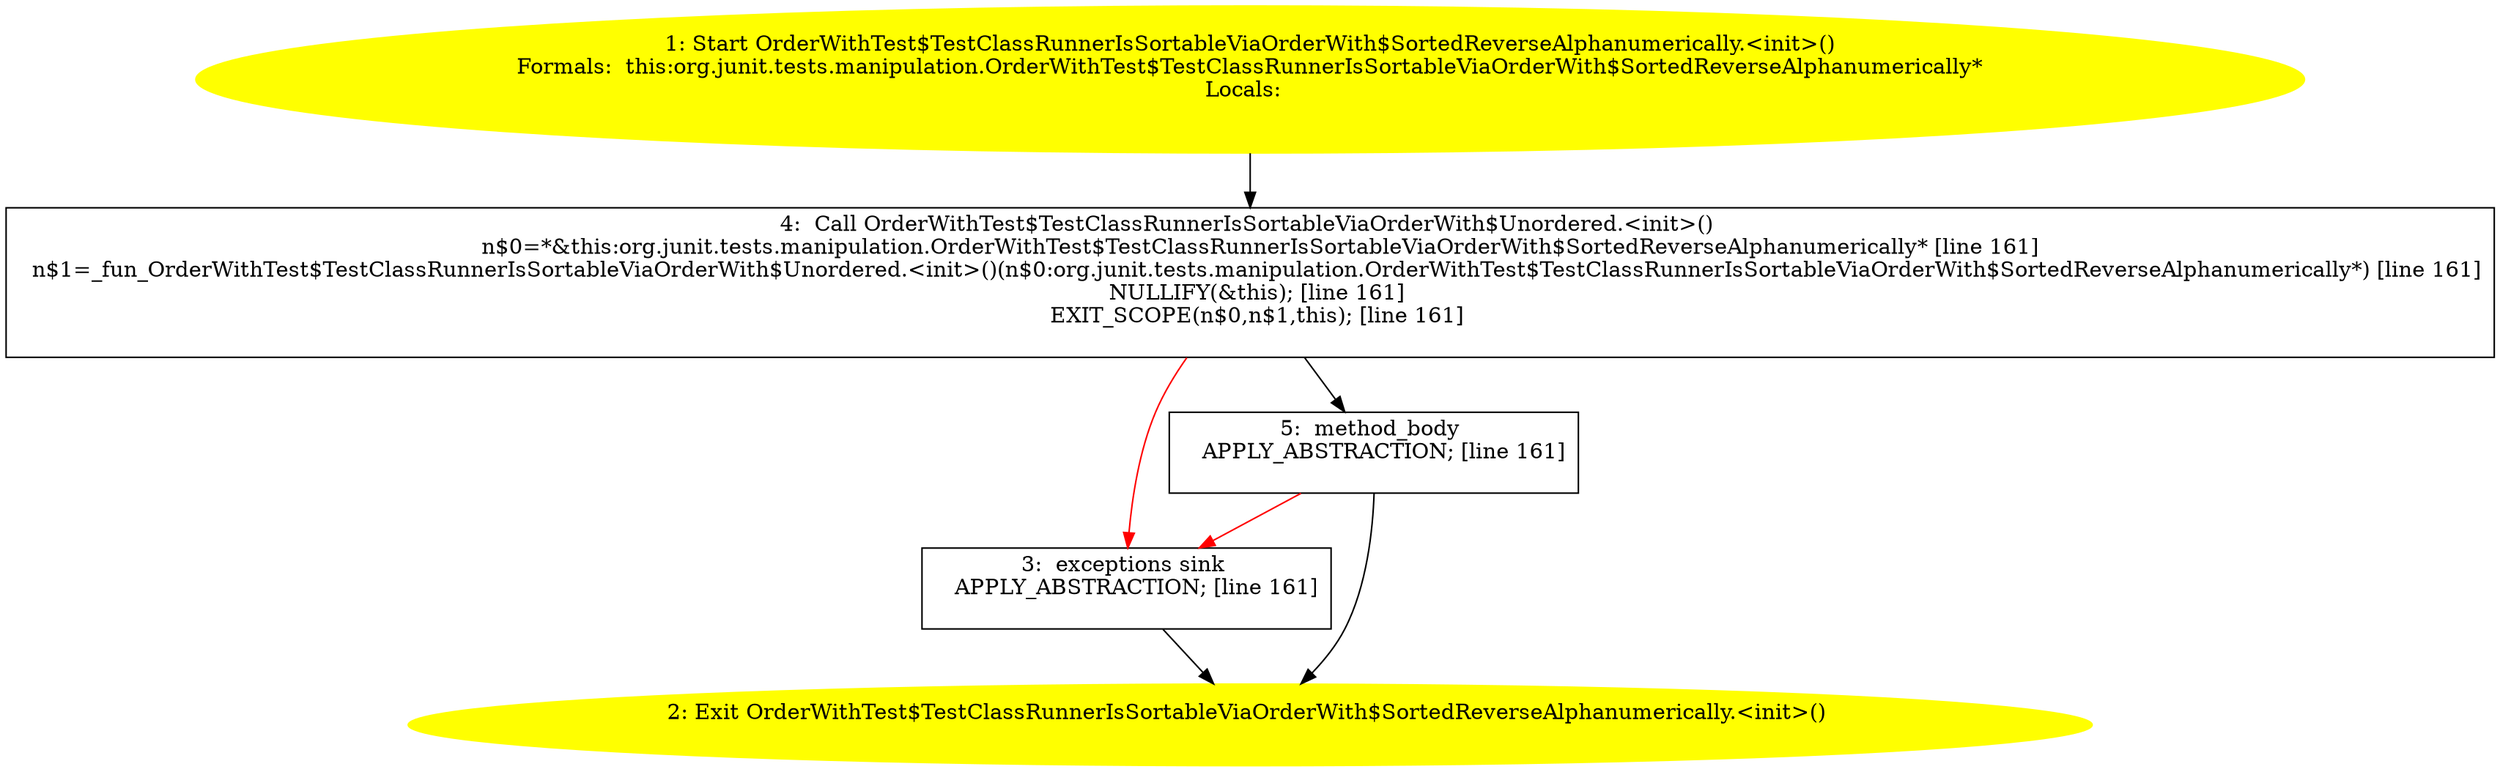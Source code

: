 /* @generated */
digraph cfg {
"org.junit.tests.manipulation.OrderWithTest$TestClassRunnerIsSortableViaOrderWith$SortedReverseAlphan.a38f3883cd76e225595829f0b25620e4_1" [label="1: Start OrderWithTest$TestClassRunnerIsSortableViaOrderWith$SortedReverseAlphanumerically.<init>()\nFormals:  this:org.junit.tests.manipulation.OrderWithTest$TestClassRunnerIsSortableViaOrderWith$SortedReverseAlphanumerically*\nLocals:  \n  " color=yellow style=filled]
	

	 "org.junit.tests.manipulation.OrderWithTest$TestClassRunnerIsSortableViaOrderWith$SortedReverseAlphan.a38f3883cd76e225595829f0b25620e4_1" -> "org.junit.tests.manipulation.OrderWithTest$TestClassRunnerIsSortableViaOrderWith$SortedReverseAlphan.a38f3883cd76e225595829f0b25620e4_4" ;
"org.junit.tests.manipulation.OrderWithTest$TestClassRunnerIsSortableViaOrderWith$SortedReverseAlphan.a38f3883cd76e225595829f0b25620e4_2" [label="2: Exit OrderWithTest$TestClassRunnerIsSortableViaOrderWith$SortedReverseAlphanumerically.<init>() \n  " color=yellow style=filled]
	

"org.junit.tests.manipulation.OrderWithTest$TestClassRunnerIsSortableViaOrderWith$SortedReverseAlphan.a38f3883cd76e225595829f0b25620e4_3" [label="3:  exceptions sink \n   APPLY_ABSTRACTION; [line 161]\n " shape="box"]
	

	 "org.junit.tests.manipulation.OrderWithTest$TestClassRunnerIsSortableViaOrderWith$SortedReverseAlphan.a38f3883cd76e225595829f0b25620e4_3" -> "org.junit.tests.manipulation.OrderWithTest$TestClassRunnerIsSortableViaOrderWith$SortedReverseAlphan.a38f3883cd76e225595829f0b25620e4_2" ;
"org.junit.tests.manipulation.OrderWithTest$TestClassRunnerIsSortableViaOrderWith$SortedReverseAlphan.a38f3883cd76e225595829f0b25620e4_4" [label="4:  Call OrderWithTest$TestClassRunnerIsSortableViaOrderWith$Unordered.<init>() \n   n$0=*&this:org.junit.tests.manipulation.OrderWithTest$TestClassRunnerIsSortableViaOrderWith$SortedReverseAlphanumerically* [line 161]\n  n$1=_fun_OrderWithTest$TestClassRunnerIsSortableViaOrderWith$Unordered.<init>()(n$0:org.junit.tests.manipulation.OrderWithTest$TestClassRunnerIsSortableViaOrderWith$SortedReverseAlphanumerically*) [line 161]\n  NULLIFY(&this); [line 161]\n  EXIT_SCOPE(n$0,n$1,this); [line 161]\n " shape="box"]
	

	 "org.junit.tests.manipulation.OrderWithTest$TestClassRunnerIsSortableViaOrderWith$SortedReverseAlphan.a38f3883cd76e225595829f0b25620e4_4" -> "org.junit.tests.manipulation.OrderWithTest$TestClassRunnerIsSortableViaOrderWith$SortedReverseAlphan.a38f3883cd76e225595829f0b25620e4_5" ;
	 "org.junit.tests.manipulation.OrderWithTest$TestClassRunnerIsSortableViaOrderWith$SortedReverseAlphan.a38f3883cd76e225595829f0b25620e4_4" -> "org.junit.tests.manipulation.OrderWithTest$TestClassRunnerIsSortableViaOrderWith$SortedReverseAlphan.a38f3883cd76e225595829f0b25620e4_3" [color="red" ];
"org.junit.tests.manipulation.OrderWithTest$TestClassRunnerIsSortableViaOrderWith$SortedReverseAlphan.a38f3883cd76e225595829f0b25620e4_5" [label="5:  method_body \n   APPLY_ABSTRACTION; [line 161]\n " shape="box"]
	

	 "org.junit.tests.manipulation.OrderWithTest$TestClassRunnerIsSortableViaOrderWith$SortedReverseAlphan.a38f3883cd76e225595829f0b25620e4_5" -> "org.junit.tests.manipulation.OrderWithTest$TestClassRunnerIsSortableViaOrderWith$SortedReverseAlphan.a38f3883cd76e225595829f0b25620e4_2" ;
	 "org.junit.tests.manipulation.OrderWithTest$TestClassRunnerIsSortableViaOrderWith$SortedReverseAlphan.a38f3883cd76e225595829f0b25620e4_5" -> "org.junit.tests.manipulation.OrderWithTest$TestClassRunnerIsSortableViaOrderWith$SortedReverseAlphan.a38f3883cd76e225595829f0b25620e4_3" [color="red" ];
}

